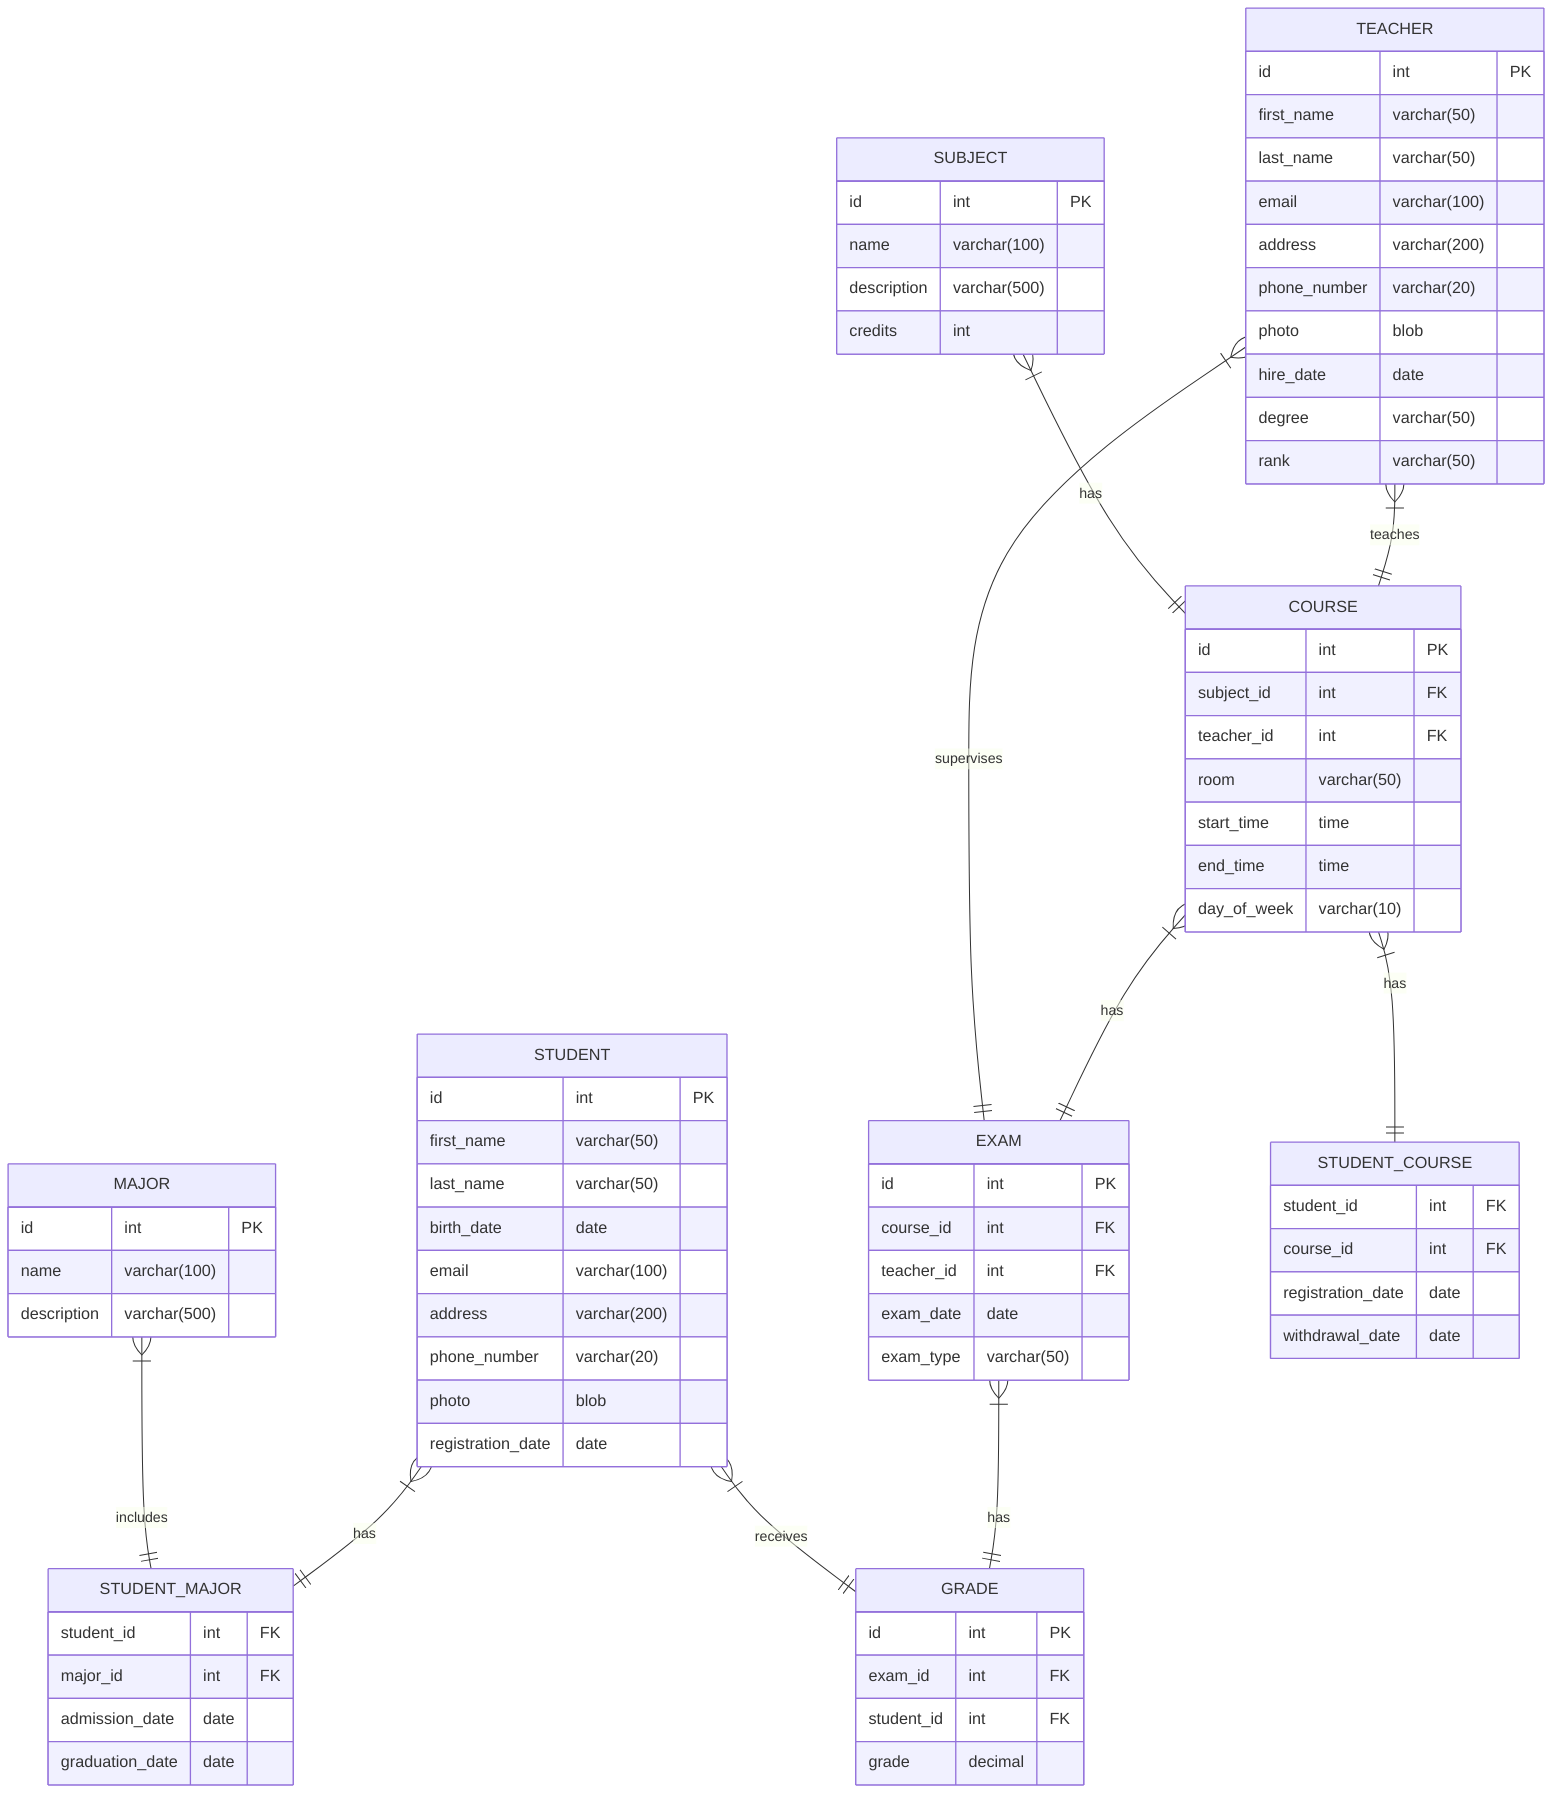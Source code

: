 erDiagram
    STUDENT {
        id int PK
        first_name varchar(50)
        last_name varchar(50)
        birth_date date
        email varchar(100)
        address varchar(200)
        phone_number varchar(20)
        photo blob
        registration_date date
    }
    TEACHER {
        id int PK
        first_name varchar(50)
        last_name varchar(50)
        email varchar(100)
        address varchar(200)
        phone_number varchar(20)
        photo blob
        hire_date date
        degree varchar(50)
        rank varchar(50)
    }
    SUBJECT {
        id int PK
        name varchar(100)
        description varchar(500)
        credits int
    }
    COURSE {
        id int PK
        subject_id int FK
        teacher_id int FK
        room varchar(50)
        start_time time
        end_time time
        day_of_week varchar(10)
    }
    MAJOR {
        id int PK
        name varchar(100)
        description varchar(500)
    }
    STUDENT_MAJOR {
        student_id int FK
        major_id int FK
        admission_date date
        graduation_date date
    }
    EXAM {
        id int PK
        course_id int FK
        teacher_id int FK
        exam_date date
        exam_type varchar(50)
    }
    GRADE {
        id int PK
        exam_id int FK
        student_id int FK
        grade decimal
    }
    STUDENT_COURSE {
        student_id int FK
        course_id int FK
        registration_date date
        withdrawal_date date
    }

    STUDENT }|--|| STUDENT_MAJOR : has
    MAJOR }|--|| STUDENT_MAJOR : includes
    TEACHER }|--|| COURSE : teaches
    SUBJECT }|--|| COURSE : has
    COURSE }|--|| STUDENT_COURSE : has
    COURSE }|--|| EXAM : has
    TEACHER }|--|| EXAM : supervises
    EXAM }|--|| GRADE : has
    STUDENT }|--|| GRADE : receives